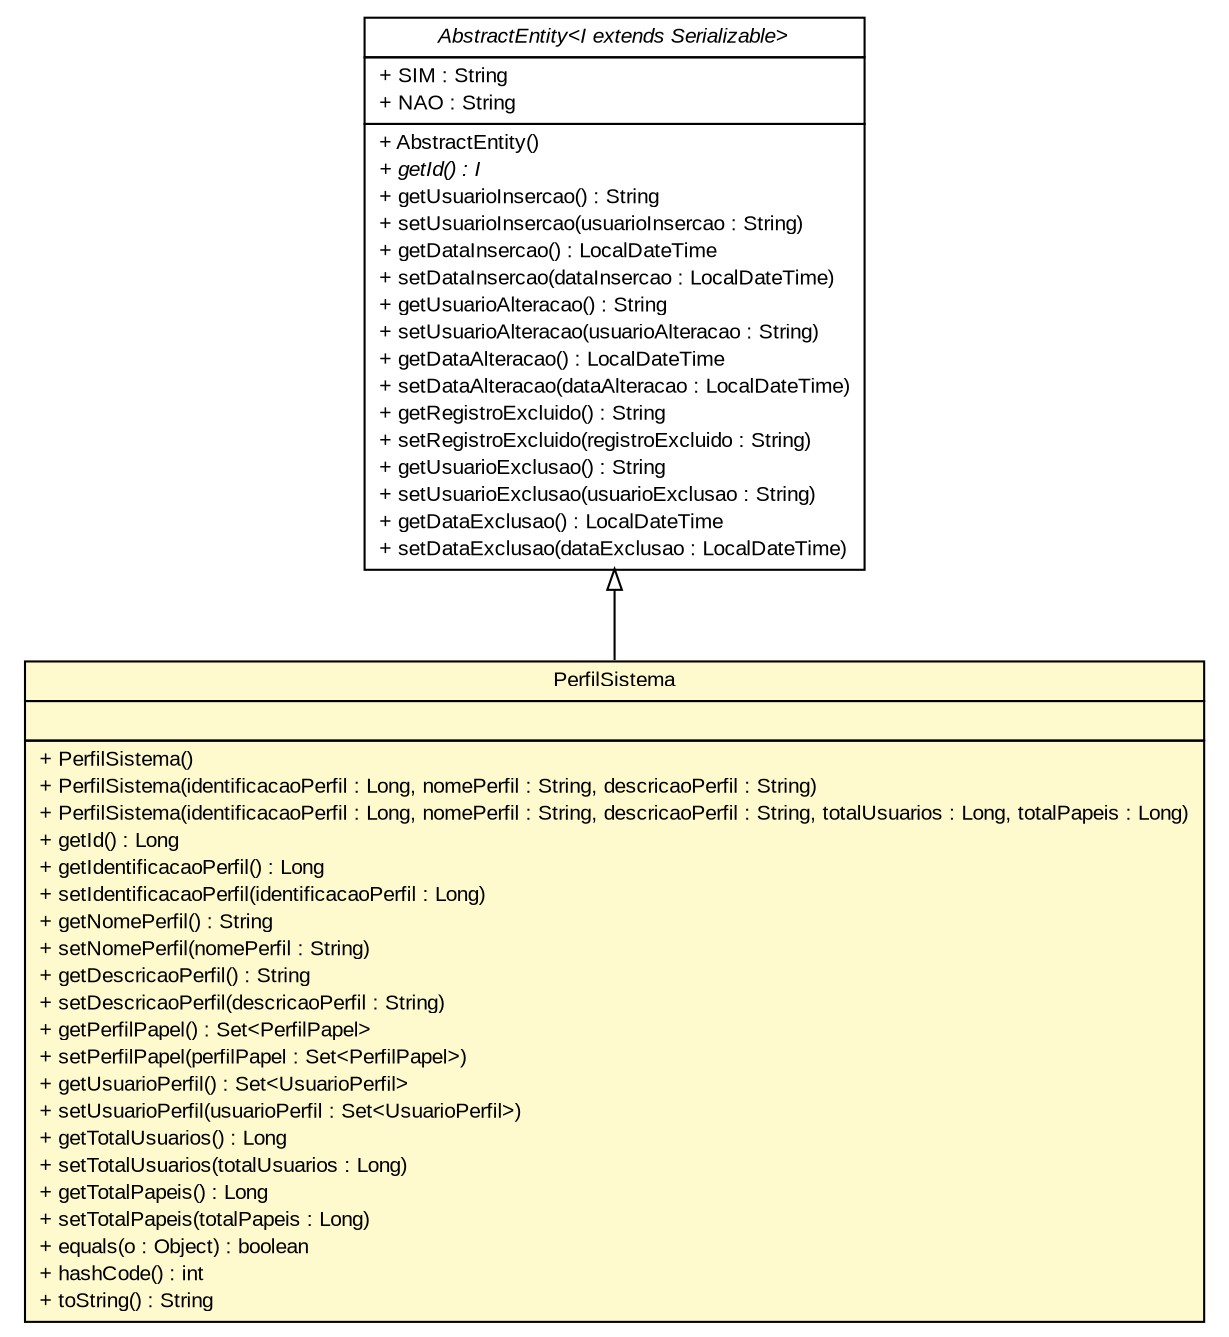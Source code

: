 #!/usr/local/bin/dot
#
# Class diagram 
# Generated by UMLGraph version R5_6 (http://www.umlgraph.org/)
#

digraph G {
	edge [fontname="arial",fontsize=10,labelfontname="arial",labelfontsize=10];
	node [fontname="arial",fontsize=10,shape=plaintext];
	nodesep=0.25;
	ranksep=0.5;
	// br.gov.to.sefaz.persistence.entity.AbstractEntity<I extends java.io.Serializable>
	c656245 [label=<<table title="br.gov.to.sefaz.persistence.entity.AbstractEntity" border="0" cellborder="1" cellspacing="0" cellpadding="2" port="p" href="../../../persistence/entity/AbstractEntity.html">
		<tr><td><table border="0" cellspacing="0" cellpadding="1">
<tr><td align="center" balign="center"><font face="arial italic"> AbstractEntity&lt;I extends Serializable&gt; </font></td></tr>
		</table></td></tr>
		<tr><td><table border="0" cellspacing="0" cellpadding="1">
<tr><td align="left" balign="left"> + SIM : String </td></tr>
<tr><td align="left" balign="left"> + NAO : String </td></tr>
		</table></td></tr>
		<tr><td><table border="0" cellspacing="0" cellpadding="1">
<tr><td align="left" balign="left"> + AbstractEntity() </td></tr>
<tr><td align="left" balign="left"><font face="arial italic" point-size="10.0"> + getId() : I </font></td></tr>
<tr><td align="left" balign="left"> + getUsuarioInsercao() : String </td></tr>
<tr><td align="left" balign="left"> + setUsuarioInsercao(usuarioInsercao : String) </td></tr>
<tr><td align="left" balign="left"> + getDataInsercao() : LocalDateTime </td></tr>
<tr><td align="left" balign="left"> + setDataInsercao(dataInsercao : LocalDateTime) </td></tr>
<tr><td align="left" balign="left"> + getUsuarioAlteracao() : String </td></tr>
<tr><td align="left" balign="left"> + setUsuarioAlteracao(usuarioAlteracao : String) </td></tr>
<tr><td align="left" balign="left"> + getDataAlteracao() : LocalDateTime </td></tr>
<tr><td align="left" balign="left"> + setDataAlteracao(dataAlteracao : LocalDateTime) </td></tr>
<tr><td align="left" balign="left"> + getRegistroExcluido() : String </td></tr>
<tr><td align="left" balign="left"> + setRegistroExcluido(registroExcluido : String) </td></tr>
<tr><td align="left" balign="left"> + getUsuarioExclusao() : String </td></tr>
<tr><td align="left" balign="left"> + setUsuarioExclusao(usuarioExclusao : String) </td></tr>
<tr><td align="left" balign="left"> + getDataExclusao() : LocalDateTime </td></tr>
<tr><td align="left" balign="left"> + setDataExclusao(dataExclusao : LocalDateTime) </td></tr>
		</table></td></tr>
		</table>>, URL="../../../persistence/entity/AbstractEntity.html", fontname="arial", fontcolor="black", fontsize=10.0];
	// br.gov.to.sefaz.seg.persistence.entity.PerfilSistema
	c656583 [label=<<table title="br.gov.to.sefaz.seg.persistence.entity.PerfilSistema" border="0" cellborder="1" cellspacing="0" cellpadding="2" port="p" bgcolor="lemonChiffon" href="./PerfilSistema.html">
		<tr><td><table border="0" cellspacing="0" cellpadding="1">
<tr><td align="center" balign="center"> PerfilSistema </td></tr>
		</table></td></tr>
		<tr><td><table border="0" cellspacing="0" cellpadding="1">
<tr><td align="left" balign="left">  </td></tr>
		</table></td></tr>
		<tr><td><table border="0" cellspacing="0" cellpadding="1">
<tr><td align="left" balign="left"> + PerfilSistema() </td></tr>
<tr><td align="left" balign="left"> + PerfilSistema(identificacaoPerfil : Long, nomePerfil : String, descricaoPerfil : String) </td></tr>
<tr><td align="left" balign="left"> + PerfilSistema(identificacaoPerfil : Long, nomePerfil : String, descricaoPerfil : String, totalUsuarios : Long, totalPapeis : Long) </td></tr>
<tr><td align="left" balign="left"> + getId() : Long </td></tr>
<tr><td align="left" balign="left"> + getIdentificacaoPerfil() : Long </td></tr>
<tr><td align="left" balign="left"> + setIdentificacaoPerfil(identificacaoPerfil : Long) </td></tr>
<tr><td align="left" balign="left"> + getNomePerfil() : String </td></tr>
<tr><td align="left" balign="left"> + setNomePerfil(nomePerfil : String) </td></tr>
<tr><td align="left" balign="left"> + getDescricaoPerfil() : String </td></tr>
<tr><td align="left" balign="left"> + setDescricaoPerfil(descricaoPerfil : String) </td></tr>
<tr><td align="left" balign="left"> + getPerfilPapel() : Set&lt;PerfilPapel&gt; </td></tr>
<tr><td align="left" balign="left"> + setPerfilPapel(perfilPapel : Set&lt;PerfilPapel&gt;) </td></tr>
<tr><td align="left" balign="left"> + getUsuarioPerfil() : Set&lt;UsuarioPerfil&gt; </td></tr>
<tr><td align="left" balign="left"> + setUsuarioPerfil(usuarioPerfil : Set&lt;UsuarioPerfil&gt;) </td></tr>
<tr><td align="left" balign="left"> + getTotalUsuarios() : Long </td></tr>
<tr><td align="left" balign="left"> + setTotalUsuarios(totalUsuarios : Long) </td></tr>
<tr><td align="left" balign="left"> + getTotalPapeis() : Long </td></tr>
<tr><td align="left" balign="left"> + setTotalPapeis(totalPapeis : Long) </td></tr>
<tr><td align="left" balign="left"> + equals(o : Object) : boolean </td></tr>
<tr><td align="left" balign="left"> + hashCode() : int </td></tr>
<tr><td align="left" balign="left"> + toString() : String </td></tr>
		</table></td></tr>
		</table>>, URL="./PerfilSistema.html", fontname="arial", fontcolor="black", fontsize=10.0];
	//br.gov.to.sefaz.seg.persistence.entity.PerfilSistema extends br.gov.to.sefaz.persistence.entity.AbstractEntity<java.lang.Long>
	c656245:p -> c656583:p [dir=back,arrowtail=empty];
}


